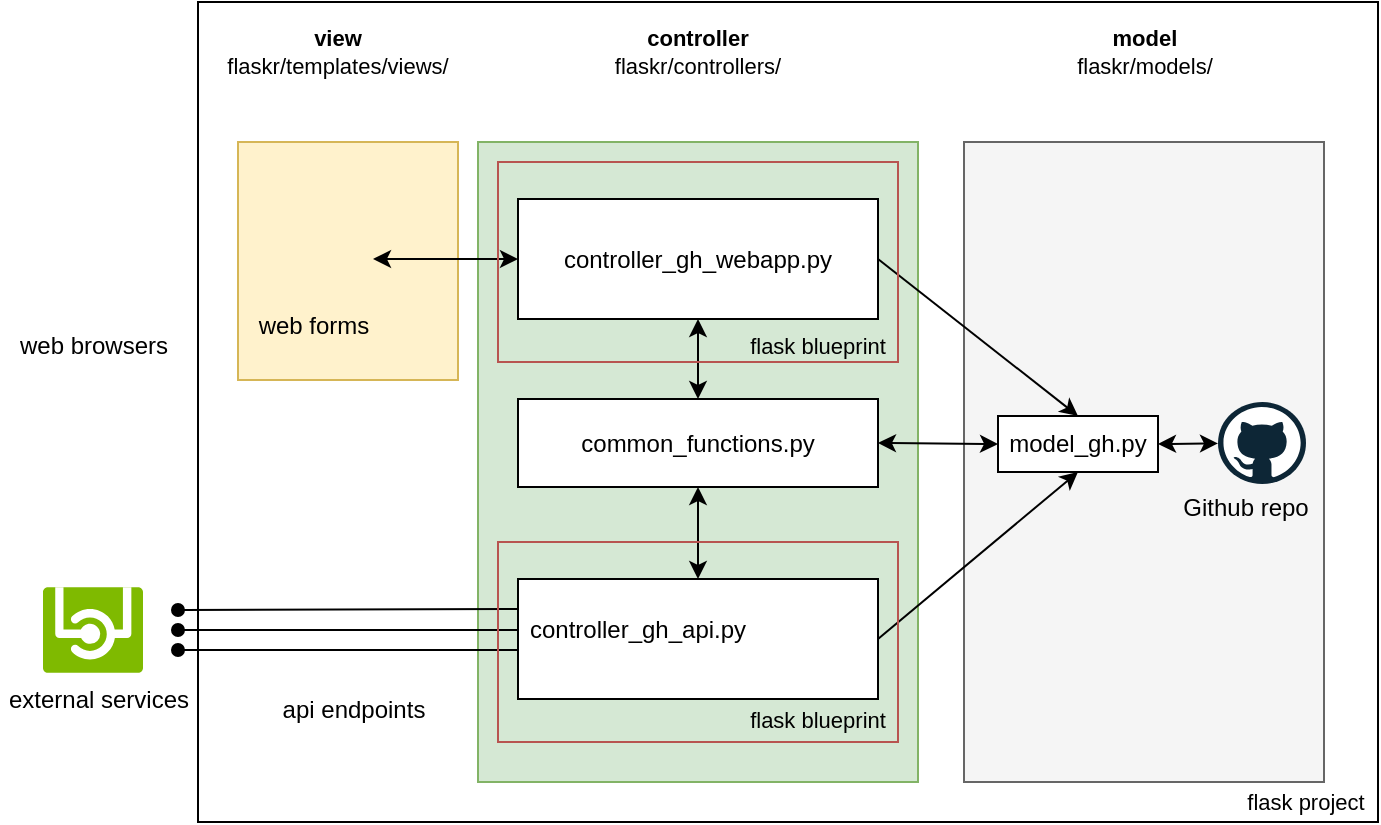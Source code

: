 <mxfile version="10.8.7" type="device"><diagram name="Page-1" id="c7558073-3199-34d8-9f00-42111426c3f3"><mxGraphModel dx="840" dy="452" grid="1" gridSize="10" guides="1" tooltips="1" connect="1" arrows="1" fold="1" page="1" pageScale="1" pageWidth="826" pageHeight="1169" background="#ffffff" math="0" shadow="0"><root><mxCell id="0"/><mxCell id="1" parent="0"/><mxCell id="tYoqQa3HHZHfCJUs-alH-159" value="" style="rounded=0;whiteSpace=wrap;html=1;fontSize=11;align=left;" parent="1" vertex="1"><mxGeometry x="100" y="10" width="590" height="410" as="geometry"/></mxCell><mxCell id="3FisBvl0S3CEgMJpzKwe-5" value="" style="rounded=0;whiteSpace=wrap;html=1;fillColor=#d5e8d4;align=center;strokeColor=#82b366;" vertex="1" parent="1"><mxGeometry x="240" y="80" width="220" height="320" as="geometry"/></mxCell><mxCell id="tYoqQa3HHZHfCJUs-alH-148" value="" style="rounded=0;whiteSpace=wrap;html=1;fillColor=#fff2cc;strokeColor=#d6b656;" parent="1" vertex="1"><mxGeometry x="120" y="80" width="110" height="119" as="geometry"/></mxCell><mxCell id="tYoqQa3HHZHfCJUs-alH-147" value="" style="rounded=0;whiteSpace=wrap;html=1;fillColor=#f5f5f5;strokeColor=#666666;fontColor=#333333;" parent="1" vertex="1"><mxGeometry x="483" y="80" width="180" height="320" as="geometry"/></mxCell><mxCell id="tYoqQa3HHZHfCJUs-alH-103" value="" style="rounded=0;whiteSpace=wrap;html=1;" parent="1" vertex="1"><mxGeometry x="260" y="208.5" width="180" height="44" as="geometry"/></mxCell><mxCell id="tYoqQa3HHZHfCJUs-alH-104" value="" style="rounded=0;whiteSpace=wrap;html=1;" parent="1" vertex="1"><mxGeometry x="260" y="108.5" width="180" height="60" as="geometry"/></mxCell><mxCell id="tYoqQa3HHZHfCJUs-alH-105" value="" style="rounded=0;whiteSpace=wrap;html=1;" parent="1" vertex="1"><mxGeometry x="260" y="298.5" width="180" height="60" as="geometry"/></mxCell><mxCell id="tYoqQa3HHZHfCJUs-alH-116" value="" style="endArrow=classic;startArrow=classic;html=1;entryX=0.5;entryY=1;entryDx=0;entryDy=0;exitX=0.5;exitY=0;exitDx=0;exitDy=0;" parent="1" source="tYoqQa3HHZHfCJUs-alH-105" target="tYoqQa3HHZHfCJUs-alH-103" edge="1"><mxGeometry width="50" height="50" relative="1" as="geometry"><mxPoint x="290" y="308.5" as="sourcePoint"/><mxPoint x="340" y="258.5" as="targetPoint"/></mxGeometry></mxCell><mxCell id="tYoqQa3HHZHfCJUs-alH-117" value="" style="endArrow=classic;startArrow=classic;html=1;exitX=1;exitY=0.5;exitDx=0;exitDy=0;entryX=0;entryY=0.5;entryDx=0;entryDy=0;" parent="1" source="tYoqQa3HHZHfCJUs-alH-103" target="tYoqQa3HHZHfCJUs-alH-143" edge="1"><mxGeometry width="50" height="50" relative="1" as="geometry"><mxPoint x="400" y="258.5" as="sourcePoint"/><mxPoint x="600" y="348.5" as="targetPoint"/></mxGeometry></mxCell><mxCell id="tYoqQa3HHZHfCJUs-alH-118" value="web forms&lt;br&gt;" style="text;html=1;strokeColor=none;fillColor=none;align=center;verticalAlign=middle;whiteSpace=wrap;rounded=0;" parent="1" vertex="1"><mxGeometry x="113.5" y="162" width="88" height="20" as="geometry"/></mxCell><mxCell id="tYoqQa3HHZHfCJUs-alH-120" value="api endpoints&lt;br&gt;" style="text;html=1;strokeColor=none;fillColor=none;align=center;verticalAlign=middle;whiteSpace=wrap;rounded=0;" parent="1" vertex="1"><mxGeometry x="137.5" y="353.5" width="80" height="20" as="geometry"/></mxCell><mxCell id="tYoqQa3HHZHfCJUs-alH-122" value="&lt;span style=&quot;font-size: 11px&quot;&gt;&lt;b&gt;model&lt;/b&gt;&lt;br&gt;flaskr/models/&lt;br&gt;&lt;/span&gt;" style="text;html=1;strokeColor=none;fillColor=none;align=center;verticalAlign=middle;whiteSpace=wrap;rounded=0;fontSize=11;" parent="1" vertex="1"><mxGeometry x="483" y="10" width="181" height="49" as="geometry"/></mxCell><mxCell id="tYoqQa3HHZHfCJUs-alH-123" value="controller_gh_api.py" style="text;html=1;strokeColor=none;fillColor=none;align=center;verticalAlign=middle;whiteSpace=wrap;rounded=0;" parent="1" vertex="1"><mxGeometry x="300" y="314" width="40" height="20" as="geometry"/></mxCell><mxCell id="tYoqQa3HHZHfCJUs-alH-124" value="common_functions.py" style="text;html=1;strokeColor=none;fillColor=none;align=center;verticalAlign=middle;whiteSpace=wrap;rounded=0;" parent="1" vertex="1"><mxGeometry x="330" y="220.5" width="40" height="20" as="geometry"/></mxCell><mxCell id="tYoqQa3HHZHfCJUs-alH-125" value="controller_gh_webapp.py" style="text;html=1;strokeColor=none;fillColor=none;align=center;verticalAlign=middle;whiteSpace=wrap;rounded=0;" parent="1" vertex="1"><mxGeometry x="330" y="128.5" width="40" height="20" as="geometry"/></mxCell><mxCell id="tYoqQa3HHZHfCJUs-alH-133" value="" style="endArrow=classic;startArrow=classic;html=1;entryX=0.5;entryY=1;entryDx=0;entryDy=0;exitX=0.5;exitY=0;exitDx=0;exitDy=0;" parent="1" source="tYoqQa3HHZHfCJUs-alH-103" target="tYoqQa3HHZHfCJUs-alH-104" edge="1"><mxGeometry width="50" height="50" relative="1" as="geometry"><mxPoint x="80" y="308.5" as="sourcePoint"/><mxPoint x="130" y="258.5" as="targetPoint"/></mxGeometry></mxCell><mxCell id="tYoqQa3HHZHfCJUs-alH-134" value="controller&lt;br&gt;&lt;span style=&quot;font-weight: normal&quot;&gt;flaskr/controllers/&lt;/span&gt;&lt;br&gt;" style="text;html=1;strokeColor=none;fillColor=none;align=center;verticalAlign=middle;whiteSpace=wrap;rounded=0;fontStyle=1;fontSize=11;" parent="1" vertex="1"><mxGeometry x="250" y="10" width="200" height="49" as="geometry"/></mxCell><mxCell id="tYoqQa3HHZHfCJUs-alH-139" value="" style="shape=image;html=1;verticalAlign=top;verticalLabelPosition=bottom;labelBackgroundColor=#ffffff;imageAspect=0;aspect=fixed;image=https://cdn0.iconfinder.com/data/icons/kameleon-free-pack-rounded/110/Coding-Html-128.png" parent="1" vertex="1"><mxGeometry x="17.5" y="107" width="60" height="60" as="geometry"/></mxCell><mxCell id="tYoqQa3HHZHfCJUs-alH-140" value="" style="shape=image;html=1;verticalAlign=top;verticalLabelPosition=bottom;labelBackgroundColor=#ffffff;imageAspect=0;aspect=fixed;image=https://cdn1.iconfinder.com/data/icons/google_jfk_icons_by_carlosjj/128/forms.png" parent="1" vertex="1"><mxGeometry x="127.5" y="108.5" width="60" height="60" as="geometry"/></mxCell><mxCell id="tYoqQa3HHZHfCJUs-alH-142" value="" style="endArrow=classic;startArrow=classic;html=1;entryX=0;entryY=0.5;entryDx=0;entryDy=0;" parent="1" source="tYoqQa3HHZHfCJUs-alH-140" target="tYoqQa3HHZHfCJUs-alH-104" edge="1"><mxGeometry width="50" height="50" relative="1" as="geometry"><mxPoint x="200" y="148.5" as="sourcePoint"/><mxPoint x="250" y="98.5" as="targetPoint"/></mxGeometry></mxCell><mxCell id="tYoqQa3HHZHfCJUs-alH-143" value="model_gh.py" style="rounded=0;whiteSpace=wrap;html=1;" parent="1" vertex="1"><mxGeometry x="500" y="217" width="80" height="28" as="geometry"/></mxCell><mxCell id="tYoqQa3HHZHfCJUs-alH-144" value="" style="aspect=fixed;html=1;perimeter=none;align=center;shadow=0;dashed=0;image;fontSize=12;image=img/lib/mscae/API.svg;" parent="1" vertex="1"><mxGeometry x="22.5" y="302.5" width="50" height="43" as="geometry"/></mxCell><mxCell id="tYoqQa3HHZHfCJUs-alH-149" value="view &lt;br style=&quot;font-size: 11px&quot;&gt;&lt;span style=&quot;font-weight: normal&quot;&gt;flaskr/templates/views/&lt;/span&gt;" style="text;html=1;strokeColor=none;fillColor=none;align=center;verticalAlign=middle;whiteSpace=wrap;rounded=0;fontStyle=1;fontSize=11;" parent="1" vertex="1"><mxGeometry x="110" y="10" width="120" height="49" as="geometry"/></mxCell><mxCell id="tYoqQa3HHZHfCJUs-alH-154" value="" style="endArrow=classic;startArrow=classic;html=1;exitX=1;exitY=0.5;exitDx=0;exitDy=0;" parent="1" target="1tdV8wcAqMyDj6nGrBGG-8" edge="1" source="tYoqQa3HHZHfCJUs-alH-143"><mxGeometry width="50" height="50" relative="1" as="geometry"><mxPoint x="593" y="220" as="sourcePoint"/><mxPoint x="604" y="178" as="targetPoint"/></mxGeometry></mxCell><mxCell id="tYoqQa3HHZHfCJUs-alH-158" value="flask blueprint&lt;br&gt;" style="text;html=1;strokeColor=none;fillColor=none;align=center;verticalAlign=middle;whiteSpace=wrap;rounded=0;fontSize=11;" parent="1" vertex="1"><mxGeometry x="370" y="358.5" width="80" height="20" as="geometry"/></mxCell><mxCell id="tYoqQa3HHZHfCJUs-alH-161" value="flask project" style="text;html=1;strokeColor=none;fillColor=none;align=center;verticalAlign=middle;whiteSpace=wrap;rounded=0;fontSize=11;" parent="1" vertex="1"><mxGeometry x="622" y="400" width="64" height="20" as="geometry"/></mxCell><mxCell id="1tdV8wcAqMyDj6nGrBGG-4" value="" style="endArrow=none;html=1;entryX=0;entryY=0.25;entryDx=0;entryDy=0;strokeWidth=1;comic=0;startArrow=oval;startFill=1;" parent="1" target="tYoqQa3HHZHfCJUs-alH-105" edge="1"><mxGeometry width="50" height="50" relative="1" as="geometry"><mxPoint x="90" y="314" as="sourcePoint"/><mxPoint x="195" y="650" as="targetPoint"/></mxGeometry></mxCell><mxCell id="1tdV8wcAqMyDj6nGrBGG-5" value="" style="endArrow=none;html=1;strokeWidth=1;comic=0;startArrow=oval;startFill=1;" parent="1" edge="1"><mxGeometry width="50" height="50" relative="1" as="geometry"><mxPoint x="90" y="324" as="sourcePoint"/><mxPoint x="260" y="324" as="targetPoint"/></mxGeometry></mxCell><mxCell id="1tdV8wcAqMyDj6nGrBGG-6" value="" style="endArrow=none;html=1;strokeWidth=1;comic=0;startArrow=oval;startFill=1;" parent="1" edge="1"><mxGeometry width="50" height="50" relative="1" as="geometry"><mxPoint x="90" y="334" as="sourcePoint"/><mxPoint x="260" y="334" as="targetPoint"/></mxGeometry></mxCell><mxCell id="1tdV8wcAqMyDj6nGrBGG-8" value="" style="dashed=0;outlineConnect=0;html=1;align=center;labelPosition=center;verticalLabelPosition=bottom;verticalAlign=top;shape=mxgraph.weblogos.github" parent="1" vertex="1"><mxGeometry x="610" y="210" width="44" height="41" as="geometry"/></mxCell><mxCell id="1tdV8wcAqMyDj6nGrBGG-10" value="web browsers&lt;br&gt;" style="text;html=1;strokeColor=none;fillColor=none;align=center;verticalAlign=middle;whiteSpace=wrap;rounded=0;" parent="1" vertex="1"><mxGeometry x="7.5" y="172" width="80" height="20" as="geometry"/></mxCell><mxCell id="1tdV8wcAqMyDj6nGrBGG-11" value="external services" style="text;html=1;strokeColor=none;fillColor=none;align=center;verticalAlign=middle;whiteSpace=wrap;rounded=0;" parent="1" vertex="1"><mxGeometry x="1" y="348.5" width="99" height="20" as="geometry"/></mxCell><mxCell id="3FisBvl0S3CEgMJpzKwe-1" value="" style="endArrow=classic;html=1;entryX=0.5;entryY=1;entryDx=0;entryDy=0;exitX=1;exitY=0.5;exitDx=0;exitDy=0;" edge="1" parent="1" source="tYoqQa3HHZHfCJUs-alH-105" target="tYoqQa3HHZHfCJUs-alH-143"><mxGeometry width="50" height="50" relative="1" as="geometry"><mxPoint x="430" y="350" as="sourcePoint"/><mxPoint x="480" y="300" as="targetPoint"/></mxGeometry></mxCell><mxCell id="3FisBvl0S3CEgMJpzKwe-2" value="" style="endArrow=classic;html=1;entryX=0.5;entryY=0;entryDx=0;entryDy=0;exitX=1;exitY=0.5;exitDx=0;exitDy=0;" edge="1" parent="1" source="tYoqQa3HHZHfCJUs-alH-104" target="tYoqQa3HHZHfCJUs-alH-143"><mxGeometry width="50" height="50" relative="1" as="geometry"><mxPoint x="510" y="180" as="sourcePoint"/><mxPoint x="560" y="130" as="targetPoint"/></mxGeometry></mxCell><mxCell id="3FisBvl0S3CEgMJpzKwe-3" value="" style="rounded=0;whiteSpace=wrap;html=1;fontSize=11;align=left;fillColor=none;strokeColor=#b85450;" vertex="1" parent="1"><mxGeometry x="250" y="90" width="200" height="100" as="geometry"/></mxCell><mxCell id="tYoqQa3HHZHfCJUs-alH-156" value="" style="rounded=0;whiteSpace=wrap;html=1;fontSize=11;align=left;fillColor=none;strokeColor=#b85450;" parent="1" vertex="1"><mxGeometry x="250" y="280" width="200" height="100" as="geometry"/></mxCell><mxCell id="3FisBvl0S3CEgMJpzKwe-4" value="flask blueprint&lt;br&gt;" style="text;html=1;strokeColor=none;fillColor=none;align=center;verticalAlign=middle;whiteSpace=wrap;rounded=0;fontSize=11;" vertex="1" parent="1"><mxGeometry x="370" y="172" width="80" height="20" as="geometry"/></mxCell><mxCell id="3FisBvl0S3CEgMJpzKwe-6" value="Github repo&lt;br&gt;" style="text;html=1;strokeColor=none;fillColor=none;align=center;verticalAlign=middle;whiteSpace=wrap;rounded=0;" vertex="1" parent="1"><mxGeometry x="584" y="252.5" width="80" height="20" as="geometry"/></mxCell></root></mxGraphModel></diagram></mxfile>